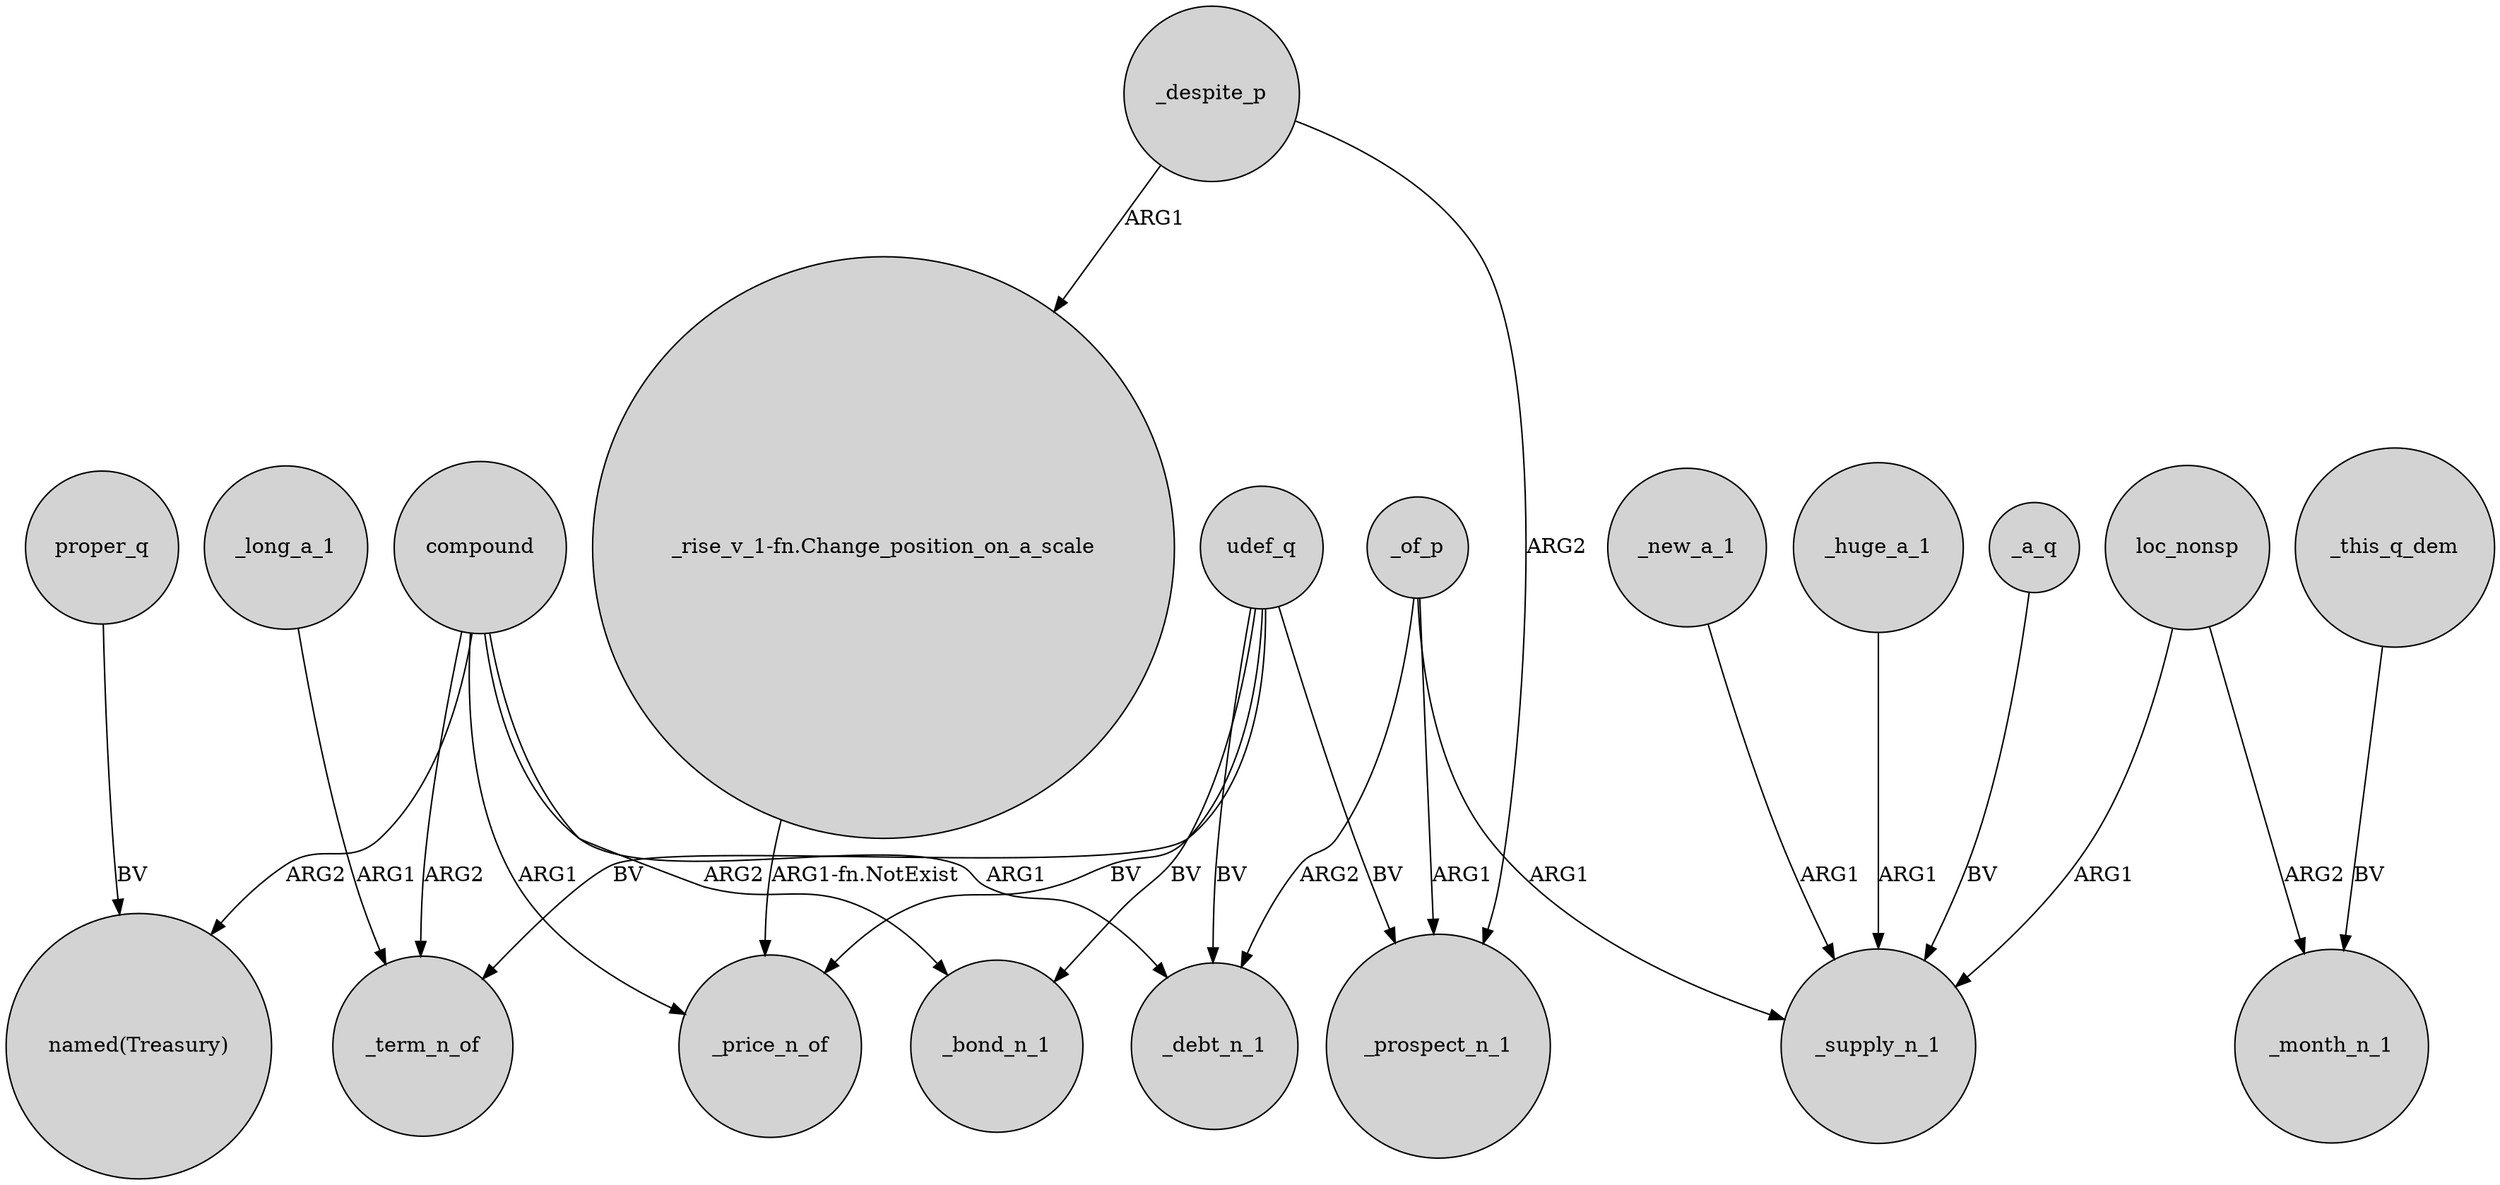 digraph {
	node [shape=circle style=filled]
	_a_q -> _supply_n_1 [label=BV]
	compound -> "named(Treasury)" [label=ARG2]
	compound -> _debt_n_1 [label=ARG1]
	udef_q -> _price_n_of [label=BV]
	_despite_p -> "_rise_v_1-fn.Change_position_on_a_scale" [label=ARG1]
	compound -> _term_n_of [label=ARG2]
	udef_q -> _debt_n_1 [label=BV]
	_this_q_dem -> _month_n_1 [label=BV]
	_of_p -> _prospect_n_1 [label=ARG1]
	_of_p -> _supply_n_1 [label=ARG1]
	udef_q -> _bond_n_1 [label=BV]
	_new_a_1 -> _supply_n_1 [label=ARG1]
	_despite_p -> _prospect_n_1 [label=ARG2]
	_huge_a_1 -> _supply_n_1 [label=ARG1]
	_of_p -> _debt_n_1 [label=ARG2]
	udef_q -> _term_n_of [label=BV]
	loc_nonsp -> _supply_n_1 [label=ARG1]
	proper_q -> "named(Treasury)" [label=BV]
	"_rise_v_1-fn.Change_position_on_a_scale" -> _price_n_of [label="ARG1-fn.NotExist"]
	compound -> _bond_n_1 [label=ARG2]
	compound -> _price_n_of [label=ARG1]
	loc_nonsp -> _month_n_1 [label=ARG2]
	udef_q -> _prospect_n_1 [label=BV]
	_long_a_1 -> _term_n_of [label=ARG1]
}
